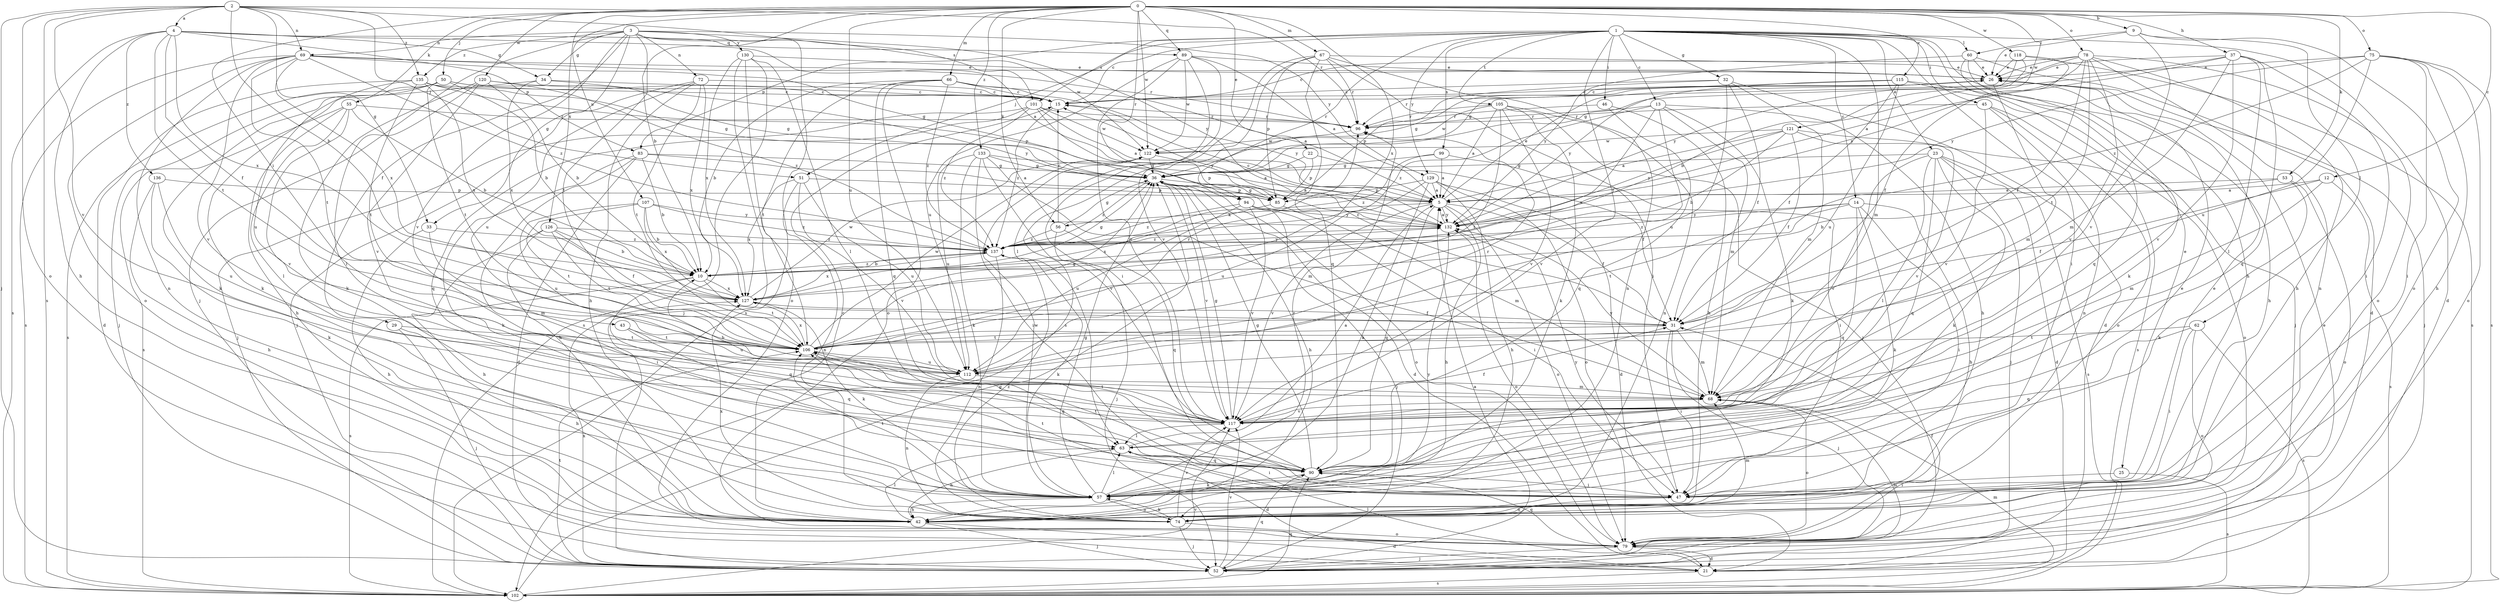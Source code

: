 strict digraph  {
0;
1;
2;
3;
4;
5;
9;
10;
12;
13;
14;
15;
21;
22;
23;
25;
26;
29;
31;
32;
33;
34;
36;
37;
42;
43;
45;
46;
47;
50;
51;
52;
53;
55;
56;
57;
60;
62;
63;
66;
67;
68;
69;
72;
74;
75;
78;
79;
83;
85;
89;
90;
94;
96;
99;
101;
102;
105;
106;
107;
112;
115;
117;
118;
120;
121;
122;
126;
127;
129;
130;
132;
133;
135;
136;
137;
0 -> 9  [label=b];
0 -> 10  [label=b];
0 -> 12  [label=c];
0 -> 22  [label=e];
0 -> 37  [label=h];
0 -> 43  [label=i];
0 -> 50  [label=j];
0 -> 53  [label=k];
0 -> 55  [label=k];
0 -> 56  [label=k];
0 -> 66  [label=m];
0 -> 67  [label=m];
0 -> 75  [label=o];
0 -> 78  [label=o];
0 -> 89  [label=q];
0 -> 94  [label=r];
0 -> 107  [label=u];
0 -> 112  [label=u];
0 -> 115  [label=v];
0 -> 118  [label=w];
0 -> 120  [label=w];
0 -> 121  [label=w];
0 -> 122  [label=w];
0 -> 126  [label=x];
0 -> 127  [label=x];
0 -> 133  [label=z];
1 -> 13  [label=c];
1 -> 14  [label=c];
1 -> 15  [label=c];
1 -> 21  [label=d];
1 -> 23  [label=e];
1 -> 25  [label=e];
1 -> 32  [label=g];
1 -> 42  [label=h];
1 -> 45  [label=i];
1 -> 46  [label=i];
1 -> 47  [label=i];
1 -> 51  [label=j];
1 -> 60  [label=l];
1 -> 68  [label=m];
1 -> 83  [label=p];
1 -> 94  [label=r];
1 -> 99  [label=s];
1 -> 101  [label=s];
1 -> 105  [label=t];
1 -> 106  [label=t];
1 -> 129  [label=y];
2 -> 4  [label=a];
2 -> 10  [label=b];
2 -> 33  [label=g];
2 -> 51  [label=j];
2 -> 52  [label=j];
2 -> 69  [label=n];
2 -> 79  [label=o];
2 -> 96  [label=r];
2 -> 101  [label=s];
2 -> 102  [label=s];
2 -> 117  [label=v];
2 -> 135  [label=z];
3 -> 29  [label=f];
3 -> 33  [label=g];
3 -> 34  [label=g];
3 -> 52  [label=j];
3 -> 69  [label=n];
3 -> 72  [label=n];
3 -> 102  [label=s];
3 -> 106  [label=t];
3 -> 117  [label=v];
3 -> 122  [label=w];
3 -> 129  [label=y];
3 -> 130  [label=y];
3 -> 132  [label=y];
3 -> 135  [label=z];
4 -> 5  [label=a];
4 -> 31  [label=f];
4 -> 34  [label=g];
4 -> 42  [label=h];
4 -> 83  [label=p];
4 -> 89  [label=q];
4 -> 102  [label=s];
4 -> 106  [label=t];
4 -> 127  [label=x];
4 -> 136  [label=z];
5 -> 26  [label=e];
5 -> 31  [label=f];
5 -> 42  [label=h];
5 -> 56  [label=k];
5 -> 79  [label=o];
5 -> 90  [label=q];
5 -> 117  [label=v];
5 -> 132  [label=y];
9 -> 26  [label=e];
9 -> 60  [label=l];
9 -> 62  [label=l];
9 -> 79  [label=o];
9 -> 117  [label=v];
10 -> 36  [label=g];
10 -> 90  [label=q];
10 -> 102  [label=s];
10 -> 106  [label=t];
10 -> 127  [label=x];
10 -> 137  [label=z];
12 -> 5  [label=a];
12 -> 31  [label=f];
12 -> 68  [label=m];
12 -> 102  [label=s];
13 -> 42  [label=h];
13 -> 57  [label=k];
13 -> 68  [label=m];
13 -> 96  [label=r];
13 -> 117  [label=v];
13 -> 127  [label=x];
13 -> 137  [label=z];
14 -> 42  [label=h];
14 -> 47  [label=i];
14 -> 57  [label=k];
14 -> 90  [label=q];
14 -> 106  [label=t];
14 -> 132  [label=y];
14 -> 137  [label=z];
15 -> 96  [label=r];
15 -> 137  [label=z];
21 -> 63  [label=l];
21 -> 102  [label=s];
22 -> 31  [label=f];
22 -> 36  [label=g];
22 -> 85  [label=p];
23 -> 21  [label=d];
23 -> 36  [label=g];
23 -> 52  [label=j];
23 -> 57  [label=k];
23 -> 63  [label=l];
23 -> 90  [label=q];
23 -> 102  [label=s];
23 -> 117  [label=v];
25 -> 47  [label=i];
25 -> 102  [label=s];
26 -> 15  [label=c];
26 -> 36  [label=g];
26 -> 52  [label=j];
26 -> 68  [label=m];
26 -> 96  [label=r];
29 -> 42  [label=h];
29 -> 52  [label=j];
29 -> 106  [label=t];
31 -> 15  [label=c];
31 -> 47  [label=i];
31 -> 52  [label=j];
31 -> 68  [label=m];
31 -> 106  [label=t];
32 -> 15  [label=c];
32 -> 21  [label=d];
32 -> 31  [label=f];
32 -> 68  [label=m];
32 -> 85  [label=p];
32 -> 112  [label=u];
33 -> 42  [label=h];
33 -> 68  [label=m];
33 -> 137  [label=z];
34 -> 15  [label=c];
34 -> 57  [label=k];
34 -> 127  [label=x];
34 -> 132  [label=y];
36 -> 5  [label=a];
36 -> 21  [label=d];
36 -> 42  [label=h];
36 -> 79  [label=o];
36 -> 85  [label=p];
36 -> 117  [label=v];
36 -> 137  [label=z];
37 -> 5  [label=a];
37 -> 26  [label=e];
37 -> 36  [label=g];
37 -> 47  [label=i];
37 -> 63  [label=l];
37 -> 68  [label=m];
37 -> 90  [label=q];
37 -> 117  [label=v];
42 -> 15  [label=c];
42 -> 21  [label=d];
42 -> 52  [label=j];
42 -> 63  [label=l];
42 -> 132  [label=y];
43 -> 90  [label=q];
43 -> 106  [label=t];
43 -> 112  [label=u];
45 -> 74  [label=n];
45 -> 79  [label=o];
45 -> 96  [label=r];
45 -> 102  [label=s];
45 -> 117  [label=v];
46 -> 42  [label=h];
46 -> 90  [label=q];
46 -> 96  [label=r];
47 -> 26  [label=e];
47 -> 74  [label=n];
47 -> 106  [label=t];
47 -> 132  [label=y];
50 -> 10  [label=b];
50 -> 15  [label=c];
50 -> 36  [label=g];
50 -> 52  [label=j];
50 -> 57  [label=k];
50 -> 102  [label=s];
50 -> 106  [label=t];
51 -> 74  [label=n];
51 -> 85  [label=p];
51 -> 112  [label=u];
51 -> 117  [label=v];
51 -> 127  [label=x];
52 -> 5  [label=a];
52 -> 26  [label=e];
52 -> 68  [label=m];
52 -> 90  [label=q];
52 -> 106  [label=t];
52 -> 117  [label=v];
52 -> 127  [label=x];
53 -> 5  [label=a];
53 -> 10  [label=b];
53 -> 57  [label=k];
53 -> 79  [label=o];
55 -> 10  [label=b];
55 -> 42  [label=h];
55 -> 63  [label=l];
55 -> 96  [label=r];
55 -> 102  [label=s];
55 -> 117  [label=v];
56 -> 15  [label=c];
56 -> 36  [label=g];
56 -> 52  [label=j];
56 -> 90  [label=q];
56 -> 137  [label=z];
57 -> 26  [label=e];
57 -> 36  [label=g];
57 -> 42  [label=h];
57 -> 63  [label=l];
57 -> 74  [label=n];
57 -> 96  [label=r];
57 -> 106  [label=t];
57 -> 122  [label=w];
60 -> 21  [label=d];
60 -> 26  [label=e];
60 -> 57  [label=k];
60 -> 90  [label=q];
60 -> 132  [label=y];
62 -> 47  [label=i];
62 -> 79  [label=o];
62 -> 90  [label=q];
62 -> 102  [label=s];
62 -> 106  [label=t];
63 -> 5  [label=a];
63 -> 21  [label=d];
63 -> 42  [label=h];
63 -> 47  [label=i];
63 -> 90  [label=q];
66 -> 5  [label=a];
66 -> 10  [label=b];
66 -> 15  [label=c];
66 -> 79  [label=o];
66 -> 90  [label=q];
66 -> 106  [label=t];
66 -> 132  [label=y];
66 -> 137  [label=z];
67 -> 26  [label=e];
67 -> 47  [label=i];
67 -> 74  [label=n];
67 -> 85  [label=p];
67 -> 90  [label=q];
67 -> 96  [label=r];
67 -> 102  [label=s];
67 -> 117  [label=v];
68 -> 10  [label=b];
68 -> 79  [label=o];
68 -> 117  [label=v];
68 -> 132  [label=y];
69 -> 26  [label=e];
69 -> 36  [label=g];
69 -> 74  [label=n];
69 -> 79  [label=o];
69 -> 96  [label=r];
69 -> 102  [label=s];
69 -> 106  [label=t];
69 -> 117  [label=v];
69 -> 127  [label=x];
69 -> 137  [label=z];
72 -> 15  [label=c];
72 -> 42  [label=h];
72 -> 52  [label=j];
72 -> 106  [label=t];
72 -> 112  [label=u];
72 -> 127  [label=x];
74 -> 52  [label=j];
74 -> 57  [label=k];
74 -> 68  [label=m];
74 -> 79  [label=o];
74 -> 117  [label=v];
74 -> 127  [label=x];
74 -> 137  [label=z];
75 -> 26  [label=e];
75 -> 42  [label=h];
75 -> 47  [label=i];
75 -> 79  [label=o];
75 -> 102  [label=s];
75 -> 112  [label=u];
75 -> 132  [label=y];
75 -> 137  [label=z];
78 -> 15  [label=c];
78 -> 26  [label=e];
78 -> 31  [label=f];
78 -> 36  [label=g];
78 -> 42  [label=h];
78 -> 74  [label=n];
78 -> 79  [label=o];
78 -> 106  [label=t];
78 -> 117  [label=v];
78 -> 132  [label=y];
79 -> 21  [label=d];
79 -> 31  [label=f];
79 -> 52  [label=j];
79 -> 90  [label=q];
83 -> 5  [label=a];
83 -> 10  [label=b];
83 -> 21  [label=d];
83 -> 36  [label=g];
83 -> 42  [label=h];
83 -> 57  [label=k];
85 -> 36  [label=g];
85 -> 68  [label=m];
85 -> 127  [label=x];
89 -> 5  [label=a];
89 -> 26  [label=e];
89 -> 47  [label=i];
89 -> 63  [label=l];
89 -> 112  [label=u];
89 -> 117  [label=v];
89 -> 122  [label=w];
90 -> 36  [label=g];
90 -> 47  [label=i];
90 -> 57  [label=k];
90 -> 106  [label=t];
94 -> 47  [label=i];
94 -> 52  [label=j];
94 -> 112  [label=u];
94 -> 117  [label=v];
94 -> 132  [label=y];
94 -> 137  [label=z];
96 -> 122  [label=w];
99 -> 5  [label=a];
99 -> 36  [label=g];
99 -> 47  [label=i];
99 -> 137  [label=z];
101 -> 5  [label=a];
101 -> 52  [label=j];
101 -> 90  [label=q];
101 -> 96  [label=r];
101 -> 122  [label=w];
101 -> 132  [label=y];
101 -> 137  [label=z];
102 -> 36  [label=g];
102 -> 68  [label=m];
102 -> 90  [label=q];
102 -> 117  [label=v];
105 -> 5  [label=a];
105 -> 52  [label=j];
105 -> 57  [label=k];
105 -> 74  [label=n];
105 -> 96  [label=r];
105 -> 106  [label=t];
105 -> 117  [label=v];
105 -> 122  [label=w];
106 -> 36  [label=g];
106 -> 90  [label=q];
106 -> 96  [label=r];
106 -> 112  [label=u];
106 -> 122  [label=w];
106 -> 127  [label=x];
107 -> 10  [label=b];
107 -> 106  [label=t];
107 -> 112  [label=u];
107 -> 127  [label=x];
107 -> 132  [label=y];
107 -> 137  [label=z];
112 -> 68  [label=m];
112 -> 74  [label=n];
112 -> 96  [label=r];
115 -> 15  [label=c];
115 -> 31  [label=f];
115 -> 42  [label=h];
115 -> 52  [label=j];
115 -> 112  [label=u];
115 -> 132  [label=y];
117 -> 31  [label=f];
117 -> 36  [label=g];
117 -> 63  [label=l];
117 -> 106  [label=t];
118 -> 10  [label=b];
118 -> 26  [label=e];
118 -> 31  [label=f];
118 -> 102  [label=s];
118 -> 132  [label=y];
120 -> 10  [label=b];
120 -> 15  [label=c];
120 -> 57  [label=k];
120 -> 63  [label=l];
120 -> 117  [label=v];
120 -> 137  [label=z];
121 -> 5  [label=a];
121 -> 10  [label=b];
121 -> 31  [label=f];
121 -> 79  [label=o];
121 -> 117  [label=v];
121 -> 122  [label=w];
121 -> 132  [label=y];
122 -> 36  [label=g];
122 -> 85  [label=p];
126 -> 10  [label=b];
126 -> 31  [label=f];
126 -> 42  [label=h];
126 -> 47  [label=i];
126 -> 106  [label=t];
126 -> 137  [label=z];
127 -> 31  [label=f];
127 -> 57  [label=k];
127 -> 122  [label=w];
129 -> 5  [label=a];
129 -> 21  [label=d];
129 -> 42  [label=h];
129 -> 57  [label=k];
129 -> 79  [label=o];
129 -> 85  [label=p];
129 -> 112  [label=u];
130 -> 26  [label=e];
130 -> 52  [label=j];
130 -> 63  [label=l];
130 -> 79  [label=o];
130 -> 102  [label=s];
130 -> 127  [label=x];
132 -> 5  [label=a];
132 -> 15  [label=c];
132 -> 79  [label=o];
132 -> 137  [label=z];
133 -> 5  [label=a];
133 -> 36  [label=g];
133 -> 47  [label=i];
133 -> 57  [label=k];
133 -> 68  [label=m];
133 -> 112  [label=u];
133 -> 117  [label=v];
135 -> 15  [label=c];
135 -> 21  [label=d];
135 -> 36  [label=g];
135 -> 85  [label=p];
135 -> 106  [label=t];
135 -> 112  [label=u];
135 -> 127  [label=x];
136 -> 42  [label=h];
136 -> 57  [label=k];
136 -> 85  [label=p];
136 -> 112  [label=u];
137 -> 10  [label=b];
137 -> 57  [label=k];
137 -> 74  [label=n];
137 -> 127  [label=x];
137 -> 132  [label=y];
}
